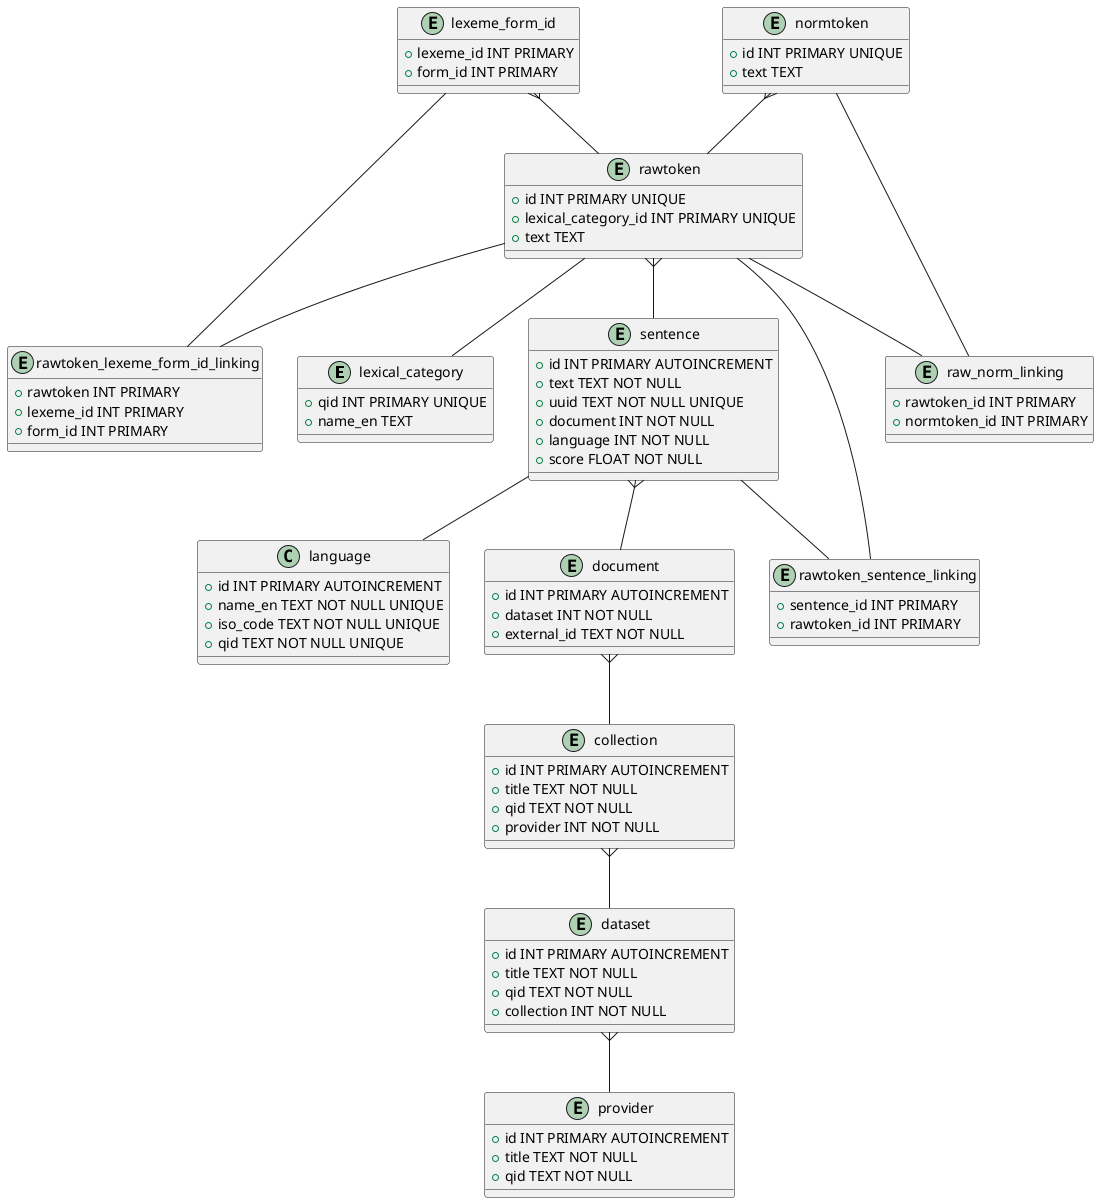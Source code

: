 @startuml
'' Store information about token, lexical category and

'' This is needed to distinguish forms
entity lexical_category {
    + qid INT PRIMARY UNIQUE
    + name_en TEXT
}

'' The ISO 639-1 code is stored like in the yml like so: 'en'
class language {
    + id INT PRIMARY AUTOINCREMENT
    + name_en TEXT NOT NULL UNIQUE
    + iso_code TEXT NOT NULL UNIQUE
    + qid TEXT NOT NULL UNIQUE
}
'' e.g. Riksdagenförvaltningen Q10655176)
entity provider {
    + id INT PRIMARY AUTOINCREMENT
    + title TEXT NOT NULL
    + qid TEXT NOT NULL
}
'' e.g. Riksdagens öppna data Q108560253
entity collection {
    + id INT PRIMARY AUTOINCREMENT
    + title TEXT NOT NULL
    + qid TEXT NOT NULL
    + provider INT NOT NULL
}

'' dataset is e.g. departementserien Q123501464
entity dataset {
    + id INT PRIMARY AUTOINCREMENT
    + title TEXT NOT NULL
    + qid TEXT NOT NULL
    + collection INT NOT NULL
}

'' e.g. GNB465, see https://www.riksdagen.se/sv/dokument-och-lagar/dokument/departementsserien/ds-1999-65-_gnb465/
entity document {
    + id INT PRIMARY AUTOINCREMENT
    + dataset INT NOT NULL
    + external_id TEXT NOT NULL
}

'' sentences is detected by the spaCy NLP
entity sentence {
    + id INT PRIMARY AUTOINCREMENT
    + text TEXT NOT NULL
    + uuid TEXT NOT NULL UNIQUE
    + document INT NOT NULL
    + language INT NOT NULL
    + score FLOAT NOT NULL
}

'' linking table
entity rawtoken_sentence_linking {
    + sentence_id INT PRIMARY
    + rawtoken_id INT PRIMARY
}

'' lexeme form ids can be matched later on to forms
entity lexeme_form_id {
    + lexeme_id INT PRIMARY
    + form_id INT PRIMARY
}

'' linking table
entity rawtoken_lexeme_form_id_linking {
    + rawtoken INT PRIMARY
    + lexeme_id INT PRIMARY
    + form_id INT PRIMARY
}

'' raw tokens appear in sentences as output form the NLP and have a lexical category
'' they have a composite primary key hardcoding them to a specific lexical category
entity rawtoken {
    + id INT PRIMARY UNIQUE
    + lexical_category_id INT PRIMARY UNIQUE
    + text TEXT
}

'' normalized tokens are derived from raw tokens and have no lexical category
'' They help users who want to lookup variations of any given token
'' e.g. the form Hus has the normalized token hus
'' e.g. the form statsminister has the normalized token statsminister
entity normtoken {
    + id INT PRIMARY UNIQUE
    + text TEXT
}

'' link table between forms and normalized tokens
entity raw_norm_linking {
    + rawtoken_id INT PRIMARY
    + normtoken_id INT PRIMARY
}


' one to many:
lexeme_form_id }-- rawtoken
normtoken }-- rawtoken
rawtoken }-- sentence
sentence }-- document
document }-- collection
collection }-- dataset
dataset }-- provider

' one to one
sentence -- language
rawtoken -- lexical_category
rawtoken -- raw_norm_linking
normtoken -- raw_norm_linking
rawtoken -- rawtoken_sentence_linking
sentence -- rawtoken_sentence_linking
rawtoken -- rawtoken_lexeme_form_id_linking
lexeme_form_id -- rawtoken_lexeme_form_id_linking
@enduml
